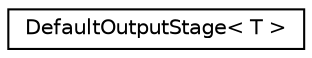 digraph "Graphical Class Hierarchy"
{
 // LATEX_PDF_SIZE
  edge [fontname="Helvetica",fontsize="10",labelfontname="Helvetica",labelfontsize="10"];
  node [fontname="Helvetica",fontsize="10",shape=record];
  rankdir="LR";
  Node0 [label="DefaultOutputStage\< T \>",height=0.2,width=0.4,color="black", fillcolor="white", style="filled",URL="$structarm__conv_1_1depthwise_1_1_default_output_stage.xhtml",tooltip=" "];
}

